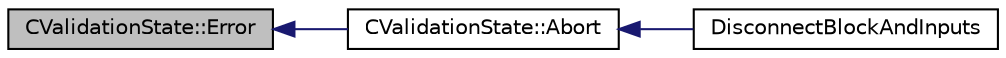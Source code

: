digraph "CValidationState::Error"
{
  edge [fontname="Helvetica",fontsize="10",labelfontname="Helvetica",labelfontsize="10"];
  node [fontname="Helvetica",fontsize="10",shape=record];
  rankdir="LR";
  Node38 [label="CValidationState::Error",height=0.2,width=0.4,color="black", fillcolor="grey75", style="filled", fontcolor="black"];
  Node38 -> Node39 [dir="back",color="midnightblue",fontsize="10",style="solid",fontname="Helvetica"];
  Node39 [label="CValidationState::Abort",height=0.2,width=0.4,color="black", fillcolor="white", style="filled",URL="$class_c_validation_state.html#a6788cb521cf538ac80413a1c6c3da5e8"];
  Node39 -> Node40 [dir="back",color="midnightblue",fontsize="10",style="solid",fontname="Helvetica"];
  Node40 [label="DisconnectBlockAndInputs",height=0.2,width=0.4,color="black", fillcolor="white", style="filled",URL="$main_8cpp.html#acc33d7f850152cbbb9d00f7c71d99704"];
}
